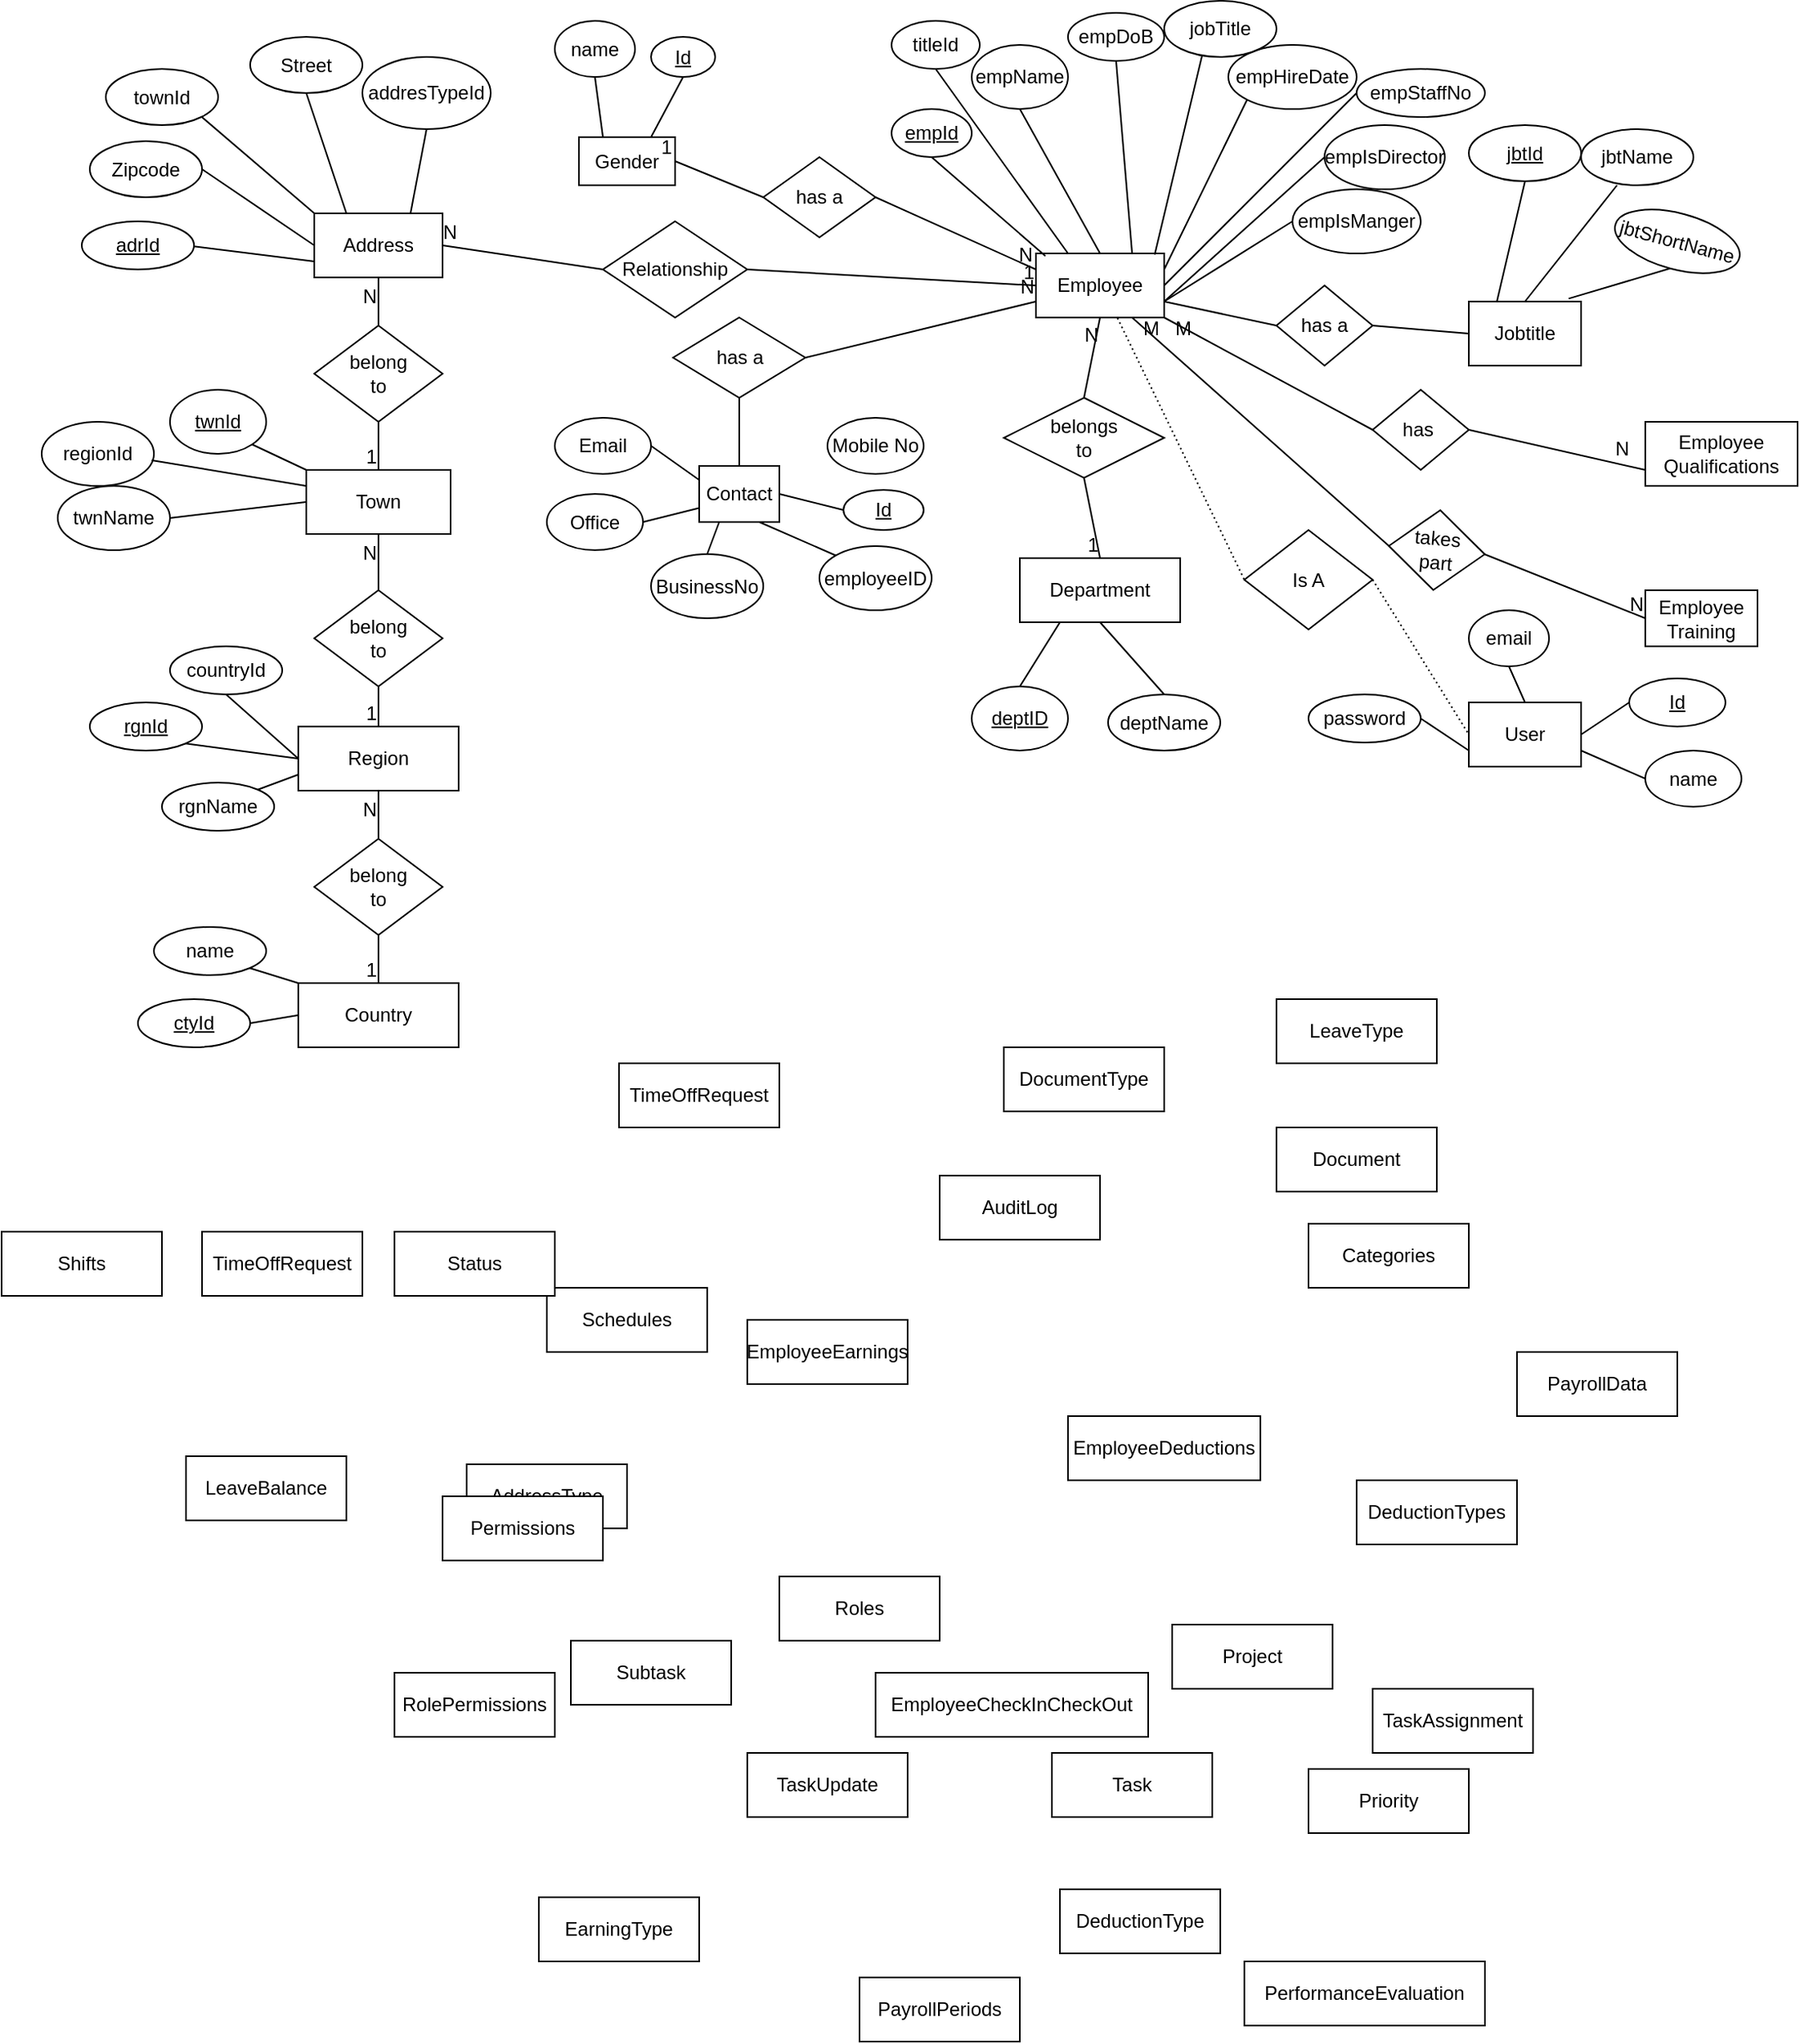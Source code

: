 <mxfile version="24.0.7" type="github">
  <diagram id="R2lEEEUBdFMjLlhIrx00" name="Page-1">
    <mxGraphModel dx="2391" dy="713" grid="1" gridSize="10" guides="1" tooltips="1" connect="1" arrows="1" fold="1" page="1" pageScale="1" pageWidth="1100" pageHeight="850" math="0" shadow="0" extFonts="Permanent Marker^https://fonts.googleapis.com/css?family=Permanent+Marker">
      <root>
        <mxCell id="0" />
        <mxCell id="1" parent="0" />
        <mxCell id="jvm0_4f4kA9kSQbvEdQE-1" value="Employee" style="whiteSpace=wrap;html=1;align=center;" vertex="1" parent="1">
          <mxGeometry x="-440" y="160" width="80" height="40" as="geometry" />
        </mxCell>
        <mxCell id="jvm0_4f4kA9kSQbvEdQE-2" value="Department" style="whiteSpace=wrap;html=1;align=center;" vertex="1" parent="1">
          <mxGeometry x="-450" y="350" width="100" height="40" as="geometry" />
        </mxCell>
        <mxCell id="jvm0_4f4kA9kSQbvEdQE-3" value="belongs&lt;div&gt;to&lt;/div&gt;" style="shape=rhombus;perimeter=rhombusPerimeter;whiteSpace=wrap;html=1;align=center;" vertex="1" parent="1">
          <mxGeometry x="-460" y="250" width="100" height="50" as="geometry" />
        </mxCell>
        <mxCell id="jvm0_4f4kA9kSQbvEdQE-4" value="" style="endArrow=none;html=1;rounded=0;exitX=0.5;exitY=1;exitDx=0;exitDy=0;entryX=0.5;entryY=0;entryDx=0;entryDy=0;" edge="1" parent="1" source="jvm0_4f4kA9kSQbvEdQE-3" target="jvm0_4f4kA9kSQbvEdQE-2">
          <mxGeometry relative="1" as="geometry">
            <mxPoint x="-190" y="340" as="sourcePoint" />
            <mxPoint x="-30" y="340" as="targetPoint" />
          </mxGeometry>
        </mxCell>
        <mxCell id="jvm0_4f4kA9kSQbvEdQE-5" value="1" style="resizable=0;html=1;whiteSpace=wrap;align=right;verticalAlign=bottom;" connectable="0" vertex="1" parent="jvm0_4f4kA9kSQbvEdQE-4">
          <mxGeometry x="1" relative="1" as="geometry" />
        </mxCell>
        <mxCell id="jvm0_4f4kA9kSQbvEdQE-6" value="" style="endArrow=none;html=1;rounded=0;exitX=0.5;exitY=0;exitDx=0;exitDy=0;entryX=0.5;entryY=1;entryDx=0;entryDy=0;" edge="1" parent="1" source="jvm0_4f4kA9kSQbvEdQE-3" target="jvm0_4f4kA9kSQbvEdQE-1">
          <mxGeometry relative="1" as="geometry">
            <mxPoint x="-190" y="340" as="sourcePoint" />
            <mxPoint x="-30" y="340" as="targetPoint" />
          </mxGeometry>
        </mxCell>
        <mxCell id="jvm0_4f4kA9kSQbvEdQE-7" value="N" style="resizable=0;html=1;whiteSpace=wrap;align=right;verticalAlign=bottom;direction=south;" connectable="0" vertex="1" parent="jvm0_4f4kA9kSQbvEdQE-6">
          <mxGeometry x="1" relative="1" as="geometry">
            <mxPoint y="20" as="offset" />
          </mxGeometry>
        </mxCell>
        <mxCell id="jvm0_4f4kA9kSQbvEdQE-8" value="Jobtitle" style="whiteSpace=wrap;html=1;align=center;" vertex="1" parent="1">
          <mxGeometry x="-170" y="190" width="70" height="40" as="geometry" />
        </mxCell>
        <mxCell id="jvm0_4f4kA9kSQbvEdQE-9" value="Address" style="whiteSpace=wrap;html=1;align=center;" vertex="1" parent="1">
          <mxGeometry x="-890" y="135" width="80" height="40" as="geometry" />
        </mxCell>
        <mxCell id="jvm0_4f4kA9kSQbvEdQE-11" value="Contact" style="whiteSpace=wrap;html=1;align=center;" vertex="1" parent="1">
          <mxGeometry x="-650" y="292.5" width="50" height="35" as="geometry" />
        </mxCell>
        <mxCell id="jvm0_4f4kA9kSQbvEdQE-12" value="Region" style="whiteSpace=wrap;html=1;align=center;" vertex="1" parent="1">
          <mxGeometry x="-900" y="455" width="100" height="40" as="geometry" />
        </mxCell>
        <mxCell id="jvm0_4f4kA9kSQbvEdQE-13" value="Town" style="whiteSpace=wrap;html=1;align=center;" vertex="1" parent="1">
          <mxGeometry x="-895" y="295" width="90" height="40" as="geometry" />
        </mxCell>
        <mxCell id="jvm0_4f4kA9kSQbvEdQE-14" value="TimeOffRequest" style="whiteSpace=wrap;html=1;align=center;" vertex="1" parent="1">
          <mxGeometry x="-700" y="665" width="100" height="40" as="geometry" />
        </mxCell>
        <mxCell id="jvm0_4f4kA9kSQbvEdQE-15" value="Country" style="whiteSpace=wrap;html=1;align=center;" vertex="1" parent="1">
          <mxGeometry x="-900" y="615" width="100" height="40" as="geometry" />
        </mxCell>
        <mxCell id="jvm0_4f4kA9kSQbvEdQE-16" value="Categories" style="whiteSpace=wrap;html=1;align=center;" vertex="1" parent="1">
          <mxGeometry x="-270" y="765" width="100" height="40" as="geometry" />
        </mxCell>
        <mxCell id="jvm0_4f4kA9kSQbvEdQE-17" value="AddressType" style="whiteSpace=wrap;html=1;align=center;" vertex="1" parent="1">
          <mxGeometry x="-795" y="915" width="100" height="40" as="geometry" />
        </mxCell>
        <mxCell id="jvm0_4f4kA9kSQbvEdQE-18" value="Shifts" style="whiteSpace=wrap;html=1;align=center;" vertex="1" parent="1">
          <mxGeometry x="-1085" y="770" width="100" height="40" as="geometry" />
        </mxCell>
        <mxCell id="jvm0_4f4kA9kSQbvEdQE-19" value="Schedules" style="whiteSpace=wrap;html=1;align=center;" vertex="1" parent="1">
          <mxGeometry x="-745" y="805" width="100" height="40" as="geometry" />
        </mxCell>
        <mxCell id="jvm0_4f4kA9kSQbvEdQE-20" value="AuditLog" style="whiteSpace=wrap;html=1;align=center;" vertex="1" parent="1">
          <mxGeometry x="-500" y="735" width="100" height="40" as="geometry" />
        </mxCell>
        <mxCell id="jvm0_4f4kA9kSQbvEdQE-21" value="Status" style="whiteSpace=wrap;html=1;align=center;" vertex="1" parent="1">
          <mxGeometry x="-840" y="770" width="100" height="40" as="geometry" />
        </mxCell>
        <mxCell id="jvm0_4f4kA9kSQbvEdQE-23" value="LeaveBalance" style="whiteSpace=wrap;html=1;align=center;" vertex="1" parent="1">
          <mxGeometry x="-970" y="910" width="100" height="40" as="geometry" />
        </mxCell>
        <mxCell id="jvm0_4f4kA9kSQbvEdQE-24" value="LeaveType" style="whiteSpace=wrap;html=1;align=center;" vertex="1" parent="1">
          <mxGeometry x="-290" y="625" width="100" height="40" as="geometry" />
        </mxCell>
        <mxCell id="jvm0_4f4kA9kSQbvEdQE-25" value="TimeOffRequest" style="whiteSpace=wrap;html=1;align=center;" vertex="1" parent="1">
          <mxGeometry x="-960" y="770" width="100" height="40" as="geometry" />
        </mxCell>
        <mxCell id="jvm0_4f4kA9kSQbvEdQE-26" value="DocumentType" style="whiteSpace=wrap;html=1;align=center;" vertex="1" parent="1">
          <mxGeometry x="-460" y="655" width="100" height="40" as="geometry" />
        </mxCell>
        <mxCell id="jvm0_4f4kA9kSQbvEdQE-27" value="Document" style="whiteSpace=wrap;html=1;align=center;" vertex="1" parent="1">
          <mxGeometry x="-290" y="705" width="100" height="40" as="geometry" />
        </mxCell>
        <mxCell id="jvm0_4f4kA9kSQbvEdQE-28" value="PayrollData" style="whiteSpace=wrap;html=1;align=center;" vertex="1" parent="1">
          <mxGeometry x="-140" y="845" width="100" height="40" as="geometry" />
        </mxCell>
        <mxCell id="jvm0_4f4kA9kSQbvEdQE-29" value="RolePermissions" style="whiteSpace=wrap;html=1;align=center;" vertex="1" parent="1">
          <mxGeometry x="-840" y="1045" width="100" height="40" as="geometry" />
        </mxCell>
        <mxCell id="jvm0_4f4kA9kSQbvEdQE-30" value="Permissions" style="whiteSpace=wrap;html=1;align=center;" vertex="1" parent="1">
          <mxGeometry x="-810" y="935" width="100" height="40" as="geometry" />
        </mxCell>
        <mxCell id="jvm0_4f4kA9kSQbvEdQE-31" value="Roles" style="whiteSpace=wrap;html=1;align=center;" vertex="1" parent="1">
          <mxGeometry x="-600" y="985" width="100" height="40" as="geometry" />
        </mxCell>
        <mxCell id="jvm0_4f4kA9kSQbvEdQE-32" value="DeductionTypes" style="whiteSpace=wrap;html=1;align=center;" vertex="1" parent="1">
          <mxGeometry x="-240" y="925" width="100" height="40" as="geometry" />
        </mxCell>
        <mxCell id="jvm0_4f4kA9kSQbvEdQE-33" value="EmployeeDeductions" style="whiteSpace=wrap;html=1;align=center;" vertex="1" parent="1">
          <mxGeometry x="-420" y="885" width="120" height="40" as="geometry" />
        </mxCell>
        <mxCell id="jvm0_4f4kA9kSQbvEdQE-34" value="EmployeeEarnings" style="whiteSpace=wrap;html=1;align=center;" vertex="1" parent="1">
          <mxGeometry x="-620" y="825" width="100" height="40" as="geometry" />
        </mxCell>
        <mxCell id="jvm0_4f4kA9kSQbvEdQE-35" value="Subtask" style="whiteSpace=wrap;html=1;align=center;" vertex="1" parent="1">
          <mxGeometry x="-730" y="1025" width="100" height="40" as="geometry" />
        </mxCell>
        <mxCell id="jvm0_4f4kA9kSQbvEdQE-36" value="TaskUpdate" style="whiteSpace=wrap;html=1;align=center;" vertex="1" parent="1">
          <mxGeometry x="-620" y="1095" width="100" height="40" as="geometry" />
        </mxCell>
        <mxCell id="jvm0_4f4kA9kSQbvEdQE-37" value="TaskAssignment" style="whiteSpace=wrap;html=1;align=center;" vertex="1" parent="1">
          <mxGeometry x="-230" y="1055" width="100" height="40" as="geometry" />
        </mxCell>
        <mxCell id="jvm0_4f4kA9kSQbvEdQE-38" value="Task" style="whiteSpace=wrap;html=1;align=center;" vertex="1" parent="1">
          <mxGeometry x="-430" y="1095" width="100" height="40" as="geometry" />
        </mxCell>
        <mxCell id="jvm0_4f4kA9kSQbvEdQE-39" value="Project" style="whiteSpace=wrap;html=1;align=center;" vertex="1" parent="1">
          <mxGeometry x="-355" y="1015" width="100" height="40" as="geometry" />
        </mxCell>
        <mxCell id="jvm0_4f4kA9kSQbvEdQE-41" value="EmployeeCheckInCheckOut" style="whiteSpace=wrap;html=1;align=center;" vertex="1" parent="1">
          <mxGeometry x="-540" y="1045" width="170" height="40" as="geometry" />
        </mxCell>
        <mxCell id="jvm0_4f4kA9kSQbvEdQE-42" value="Priority" style="whiteSpace=wrap;html=1;align=center;" vertex="1" parent="1">
          <mxGeometry x="-270" y="1105" width="100" height="40" as="geometry" />
        </mxCell>
        <mxCell id="jvm0_4f4kA9kSQbvEdQE-43" value="Employee&lt;div&gt;Training&lt;/div&gt;" style="whiteSpace=wrap;html=1;align=center;" vertex="1" parent="1">
          <mxGeometry x="-60" y="370" width="70" height="35" as="geometry" />
        </mxCell>
        <mxCell id="jvm0_4f4kA9kSQbvEdQE-49" value="DeductionType" style="whiteSpace=wrap;html=1;align=center;" vertex="1" parent="1">
          <mxGeometry x="-425" y="1180" width="100" height="40" as="geometry" />
        </mxCell>
        <mxCell id="jvm0_4f4kA9kSQbvEdQE-50" value="EarningType" style="whiteSpace=wrap;html=1;align=center;" vertex="1" parent="1">
          <mxGeometry x="-750" y="1185" width="100" height="40" as="geometry" />
        </mxCell>
        <mxCell id="jvm0_4f4kA9kSQbvEdQE-51" value="PerformanceEvaluation" style="whiteSpace=wrap;html=1;align=center;" vertex="1" parent="1">
          <mxGeometry x="-310" y="1225" width="150" height="40" as="geometry" />
        </mxCell>
        <mxCell id="jvm0_4f4kA9kSQbvEdQE-52" value="PayrollPeriods" style="whiteSpace=wrap;html=1;align=center;" vertex="1" parent="1">
          <mxGeometry x="-550" y="1235" width="100" height="40" as="geometry" />
        </mxCell>
        <mxCell id="jvm0_4f4kA9kSQbvEdQE-58" value="empId" style="ellipse;whiteSpace=wrap;html=1;align=center;fontStyle=4;" vertex="1" parent="1">
          <mxGeometry x="-530" y="70" width="50" height="30" as="geometry" />
        </mxCell>
        <mxCell id="jvm0_4f4kA9kSQbvEdQE-59" value="empName" style="ellipse;whiteSpace=wrap;html=1;align=center;" vertex="1" parent="1">
          <mxGeometry x="-480" y="30" width="60" height="40" as="geometry" />
        </mxCell>
        <mxCell id="jvm0_4f4kA9kSQbvEdQE-60" value="empDoB" style="ellipse;whiteSpace=wrap;html=1;align=center;" vertex="1" parent="1">
          <mxGeometry x="-420" y="10" width="60" height="30" as="geometry" />
        </mxCell>
        <mxCell id="jvm0_4f4kA9kSQbvEdQE-61" value="empIsManger" style="ellipse;whiteSpace=wrap;html=1;align=center;" vertex="1" parent="1">
          <mxGeometry x="-280" y="120" width="80" height="40" as="geometry" />
        </mxCell>
        <mxCell id="jvm0_4f4kA9kSQbvEdQE-62" value="empIsDirector" style="ellipse;whiteSpace=wrap;html=1;align=center;" vertex="1" parent="1">
          <mxGeometry x="-260" y="80" width="75" height="40" as="geometry" />
        </mxCell>
        <mxCell id="jvm0_4f4kA9kSQbvEdQE-63" value="empStaffNo" style="ellipse;whiteSpace=wrap;html=1;align=center;" vertex="1" parent="1">
          <mxGeometry x="-240" y="45" width="80" height="30" as="geometry" />
        </mxCell>
        <mxCell id="jvm0_4f4kA9kSQbvEdQE-64" value="titleId" style="ellipse;whiteSpace=wrap;html=1;align=center;" vertex="1" parent="1">
          <mxGeometry x="-530" y="15" width="55" height="30" as="geometry" />
        </mxCell>
        <mxCell id="jvm0_4f4kA9kSQbvEdQE-66" value="" style="endArrow=none;html=1;rounded=0;exitX=0.5;exitY=1;exitDx=0;exitDy=0;entryX=0.074;entryY=0.04;entryDx=0;entryDy=0;entryPerimeter=0;" edge="1" parent="1" source="jvm0_4f4kA9kSQbvEdQE-58" target="jvm0_4f4kA9kSQbvEdQE-1">
          <mxGeometry relative="1" as="geometry">
            <mxPoint x="-320" y="320" as="sourcePoint" />
            <mxPoint x="-377" y="208" as="targetPoint" />
          </mxGeometry>
        </mxCell>
        <mxCell id="jvm0_4f4kA9kSQbvEdQE-67" value="" style="endArrow=none;html=1;rounded=0;exitX=0.5;exitY=1;exitDx=0;exitDy=0;entryX=0.5;entryY=0;entryDx=0;entryDy=0;" edge="1" parent="1" source="jvm0_4f4kA9kSQbvEdQE-59" target="jvm0_4f4kA9kSQbvEdQE-1">
          <mxGeometry relative="1" as="geometry">
            <mxPoint x="-465" y="125" as="sourcePoint" />
            <mxPoint x="-367" y="218" as="targetPoint" />
          </mxGeometry>
        </mxCell>
        <mxCell id="jvm0_4f4kA9kSQbvEdQE-68" value="" style="endArrow=none;html=1;rounded=0;exitX=0.5;exitY=1;exitDx=0;exitDy=0;entryX=0.75;entryY=0;entryDx=0;entryDy=0;" edge="1" parent="1" source="jvm0_4f4kA9kSQbvEdQE-60" target="jvm0_4f4kA9kSQbvEdQE-1">
          <mxGeometry relative="1" as="geometry">
            <mxPoint x="-320" y="320" as="sourcePoint" />
            <mxPoint x="-160" y="320" as="targetPoint" />
          </mxGeometry>
        </mxCell>
        <mxCell id="jvm0_4f4kA9kSQbvEdQE-69" value="deptID" style="ellipse;whiteSpace=wrap;html=1;align=center;fontStyle=4;" vertex="1" parent="1">
          <mxGeometry x="-480" y="430" width="60" height="40" as="geometry" />
        </mxCell>
        <mxCell id="jvm0_4f4kA9kSQbvEdQE-70" value="deptName" style="ellipse;whiteSpace=wrap;html=1;align=center;" vertex="1" parent="1">
          <mxGeometry x="-395" y="435" width="70" height="35" as="geometry" />
        </mxCell>
        <mxCell id="jvm0_4f4kA9kSQbvEdQE-71" value="empHireDate" style="ellipse;whiteSpace=wrap;html=1;align=center;" vertex="1" parent="1">
          <mxGeometry x="-320" y="30" width="80" height="40" as="geometry" />
        </mxCell>
        <mxCell id="jvm0_4f4kA9kSQbvEdQE-74" value="" style="endArrow=none;html=1;rounded=0;exitX=0.5;exitY=0;exitDx=0;exitDy=0;entryX=0.25;entryY=1;entryDx=0;entryDy=0;" edge="1" parent="1" source="jvm0_4f4kA9kSQbvEdQE-69" target="jvm0_4f4kA9kSQbvEdQE-2">
          <mxGeometry relative="1" as="geometry">
            <mxPoint x="-320" y="310" as="sourcePoint" />
            <mxPoint x="-160" y="310" as="targetPoint" />
          </mxGeometry>
        </mxCell>
        <mxCell id="jvm0_4f4kA9kSQbvEdQE-75" value="" style="endArrow=none;html=1;rounded=0;exitX=0.5;exitY=0;exitDx=0;exitDy=0;entryX=0.5;entryY=1;entryDx=0;entryDy=0;" edge="1" parent="1" source="jvm0_4f4kA9kSQbvEdQE-70" target="jvm0_4f4kA9kSQbvEdQE-2">
          <mxGeometry relative="1" as="geometry">
            <mxPoint x="-480" y="440" as="sourcePoint" />
            <mxPoint x="-455" y="400" as="targetPoint" />
          </mxGeometry>
        </mxCell>
        <mxCell id="jvm0_4f4kA9kSQbvEdQE-80" value="" style="endArrow=none;html=1;rounded=0;exitX=0;exitY=1;exitDx=0;exitDy=0;entryX=1;entryY=0.25;entryDx=0;entryDy=0;" edge="1" parent="1" source="jvm0_4f4kA9kSQbvEdQE-71" target="jvm0_4f4kA9kSQbvEdQE-1">
          <mxGeometry relative="1" as="geometry">
            <mxPoint x="-370" y="90" as="sourcePoint" />
            <mxPoint x="-405" y="160" as="targetPoint" />
          </mxGeometry>
        </mxCell>
        <mxCell id="jvm0_4f4kA9kSQbvEdQE-81" value="" style="endArrow=none;html=1;rounded=0;exitX=0;exitY=0.5;exitDx=0;exitDy=0;entryX=1;entryY=0.5;entryDx=0;entryDy=0;" edge="1" parent="1" source="jvm0_4f4kA9kSQbvEdQE-63" target="jvm0_4f4kA9kSQbvEdQE-1">
          <mxGeometry relative="1" as="geometry">
            <mxPoint x="-360" y="100" as="sourcePoint" />
            <mxPoint x="-360" y="170" as="targetPoint" />
          </mxGeometry>
        </mxCell>
        <mxCell id="jvm0_4f4kA9kSQbvEdQE-82" value="" style="endArrow=none;html=1;rounded=0;exitX=0;exitY=0.5;exitDx=0;exitDy=0;entryX=1;entryY=0.75;entryDx=0;entryDy=0;" edge="1" parent="1" source="jvm0_4f4kA9kSQbvEdQE-62" target="jvm0_4f4kA9kSQbvEdQE-1">
          <mxGeometry relative="1" as="geometry">
            <mxPoint x="-350" y="110" as="sourcePoint" />
            <mxPoint x="-385" y="180" as="targetPoint" />
          </mxGeometry>
        </mxCell>
        <mxCell id="jvm0_4f4kA9kSQbvEdQE-84" value="" style="endArrow=none;html=1;rounded=0;exitX=0.354;exitY=1.06;exitDx=0;exitDy=0;entryX=0.926;entryY=0.02;entryDx=0;entryDy=0;exitPerimeter=0;entryPerimeter=0;" edge="1" parent="1" target="jvm0_4f4kA9kSQbvEdQE-1">
          <mxGeometry relative="1" as="geometry">
            <mxPoint x="-335.22" y="31.8" as="sourcePoint" />
            <mxPoint x="-365" y="200" as="targetPoint" />
          </mxGeometry>
        </mxCell>
        <mxCell id="jvm0_4f4kA9kSQbvEdQE-87" value="" style="endArrow=none;html=1;rounded=0;entryX=0;entryY=0.5;entryDx=0;entryDy=0;" edge="1" parent="1" target="jvm0_4f4kA9kSQbvEdQE-61">
          <mxGeometry relative="1" as="geometry">
            <mxPoint x="-360" y="190" as="sourcePoint" />
            <mxPoint x="-278" y="263" as="targetPoint" />
          </mxGeometry>
        </mxCell>
        <mxCell id="jvm0_4f4kA9kSQbvEdQE-88" value="jbtShortName" style="ellipse;whiteSpace=wrap;html=1;align=center;rotation=15;" vertex="1" parent="1">
          <mxGeometry x="-80" y="135" width="80" height="35" as="geometry" />
        </mxCell>
        <mxCell id="jvm0_4f4kA9kSQbvEdQE-89" value="jbtName" style="ellipse;whiteSpace=wrap;html=1;align=center;" vertex="1" parent="1">
          <mxGeometry x="-100" y="82.5" width="70" height="35" as="geometry" />
        </mxCell>
        <mxCell id="jvm0_4f4kA9kSQbvEdQE-90" value="addresTypeId" style="ellipse;whiteSpace=wrap;html=1;align=center;" vertex="1" parent="1">
          <mxGeometry x="-860" y="37.5" width="80" height="45" as="geometry" />
        </mxCell>
        <mxCell id="jvm0_4f4kA9kSQbvEdQE-91" value="Zipcode" style="ellipse;whiteSpace=wrap;html=1;align=center;" vertex="1" parent="1">
          <mxGeometry x="-1030" y="90" width="70" height="35" as="geometry" />
        </mxCell>
        <mxCell id="jvm0_4f4kA9kSQbvEdQE-92" value="Street" style="ellipse;whiteSpace=wrap;html=1;align=center;" vertex="1" parent="1">
          <mxGeometry x="-930" y="25" width="70" height="35" as="geometry" />
        </mxCell>
        <mxCell id="jvm0_4f4kA9kSQbvEdQE-93" value="townId" style="ellipse;whiteSpace=wrap;html=1;align=center;" vertex="1" parent="1">
          <mxGeometry x="-1020" y="45" width="70" height="35" as="geometry" />
        </mxCell>
        <mxCell id="jvm0_4f4kA9kSQbvEdQE-98" value="&lt;u&gt;jbtId&lt;/u&gt;" style="ellipse;whiteSpace=wrap;html=1;align=center;" vertex="1" parent="1">
          <mxGeometry x="-170" y="80" width="70" height="35" as="geometry" />
        </mxCell>
        <mxCell id="jvm0_4f4kA9kSQbvEdQE-99" value="Relationship" style="shape=rhombus;perimeter=rhombusPerimeter;whiteSpace=wrap;html=1;align=center;" vertex="1" parent="1">
          <mxGeometry x="-710" y="140" width="90" height="60" as="geometry" />
        </mxCell>
        <mxCell id="jvm0_4f4kA9kSQbvEdQE-100" value="" style="endArrow=none;html=1;rounded=0;entryX=1;entryY=0.5;entryDx=0;entryDy=0;exitX=0;exitY=0.5;exitDx=0;exitDy=0;" edge="1" parent="1" source="jvm0_4f4kA9kSQbvEdQE-99" target="jvm0_4f4kA9kSQbvEdQE-9">
          <mxGeometry relative="1" as="geometry">
            <mxPoint x="-770" y="155" as="sourcePoint" />
            <mxPoint x="-600" y="235" as="targetPoint" />
          </mxGeometry>
        </mxCell>
        <mxCell id="jvm0_4f4kA9kSQbvEdQE-101" value="N" style="resizable=0;html=1;whiteSpace=wrap;align=right;verticalAlign=bottom;" connectable="0" vertex="1" parent="jvm0_4f4kA9kSQbvEdQE-100">
          <mxGeometry x="1" relative="1" as="geometry">
            <mxPoint x="10" as="offset" />
          </mxGeometry>
        </mxCell>
        <mxCell id="jvm0_4f4kA9kSQbvEdQE-102" value="" style="endArrow=none;html=1;rounded=0;exitX=1;exitY=0.5;exitDx=0;exitDy=0;entryX=0;entryY=0.5;entryDx=0;entryDy=0;" edge="1" parent="1" source="jvm0_4f4kA9kSQbvEdQE-99" target="jvm0_4f4kA9kSQbvEdQE-1">
          <mxGeometry relative="1" as="geometry">
            <mxPoint x="-570" y="260" as="sourcePoint" />
            <mxPoint x="-410" y="260" as="targetPoint" />
          </mxGeometry>
        </mxCell>
        <mxCell id="jvm0_4f4kA9kSQbvEdQE-103" value="1" style="resizable=0;html=1;whiteSpace=wrap;align=right;verticalAlign=bottom;" connectable="0" vertex="1" parent="jvm0_4f4kA9kSQbvEdQE-102">
          <mxGeometry x="1" relative="1" as="geometry" />
        </mxCell>
        <mxCell id="jvm0_4f4kA9kSQbvEdQE-105" value="" style="endArrow=none;html=1;rounded=0;exitX=0.5;exitY=1;exitDx=0;exitDy=0;entryX=0.25;entryY=0;entryDx=0;entryDy=0;" edge="1" parent="1" source="jvm0_4f4kA9kSQbvEdQE-92" target="jvm0_4f4kA9kSQbvEdQE-9">
          <mxGeometry relative="1" as="geometry">
            <mxPoint x="-970" y="224" as="sourcePoint" />
            <mxPoint x="-810" y="224" as="targetPoint" />
          </mxGeometry>
        </mxCell>
        <mxCell id="jvm0_4f4kA9kSQbvEdQE-106" value="" style="endArrow=none;html=1;rounded=0;exitX=1;exitY=1;exitDx=0;exitDy=0;entryX=0;entryY=0;entryDx=0;entryDy=0;" edge="1" parent="1" source="jvm0_4f4kA9kSQbvEdQE-93" target="jvm0_4f4kA9kSQbvEdQE-9">
          <mxGeometry relative="1" as="geometry">
            <mxPoint x="-960" y="234" as="sourcePoint" />
            <mxPoint x="-800" y="234" as="targetPoint" />
          </mxGeometry>
        </mxCell>
        <mxCell id="jvm0_4f4kA9kSQbvEdQE-107" value="" style="endArrow=none;html=1;rounded=0;exitX=1;exitY=0.5;exitDx=0;exitDy=0;entryX=0;entryY=0.5;entryDx=0;entryDy=0;" edge="1" parent="1" source="jvm0_4f4kA9kSQbvEdQE-91" target="jvm0_4f4kA9kSQbvEdQE-9">
          <mxGeometry relative="1" as="geometry">
            <mxPoint x="-950" y="244" as="sourcePoint" />
            <mxPoint x="-790" y="244" as="targetPoint" />
          </mxGeometry>
        </mxCell>
        <mxCell id="jvm0_4f4kA9kSQbvEdQE-108" value="" style="endArrow=none;html=1;rounded=0;exitX=0.929;exitY=0.5;exitDx=0;exitDy=0;entryX=0;entryY=0.75;entryDx=0;entryDy=0;exitPerimeter=0;" edge="1" parent="1" source="jvm0_4f4kA9kSQbvEdQE-120" target="jvm0_4f4kA9kSQbvEdQE-9">
          <mxGeometry relative="1" as="geometry">
            <mxPoint x="-960" y="162.5" as="sourcePoint" />
            <mxPoint x="-780" y="254" as="targetPoint" />
          </mxGeometry>
        </mxCell>
        <mxCell id="jvm0_4f4kA9kSQbvEdQE-109" value="" style="endArrow=none;html=1;rounded=0;exitX=0.5;exitY=1;exitDx=0;exitDy=0;entryX=0.75;entryY=0;entryDx=0;entryDy=0;" edge="1" parent="1" source="jvm0_4f4kA9kSQbvEdQE-90" target="jvm0_4f4kA9kSQbvEdQE-9">
          <mxGeometry relative="1" as="geometry">
            <mxPoint x="-930" y="264" as="sourcePoint" />
            <mxPoint x="-770" y="264" as="targetPoint" />
          </mxGeometry>
        </mxCell>
        <mxCell id="jvm0_4f4kA9kSQbvEdQE-111" value="" style="endArrow=none;html=1;rounded=0;exitX=0.5;exitY=1;exitDx=0;exitDy=0;entryX=0.25;entryY=0;entryDx=0;entryDy=0;" edge="1" parent="1" source="jvm0_4f4kA9kSQbvEdQE-64" target="jvm0_4f4kA9kSQbvEdQE-1">
          <mxGeometry relative="1" as="geometry">
            <mxPoint x="-495" y="110" as="sourcePoint" />
            <mxPoint x="-424" y="172" as="targetPoint" />
          </mxGeometry>
        </mxCell>
        <mxCell id="jvm0_4f4kA9kSQbvEdQE-112" value="belong&lt;div&gt;to&lt;/div&gt;" style="shape=rhombus;perimeter=rhombusPerimeter;whiteSpace=wrap;html=1;align=center;" vertex="1" parent="1">
          <mxGeometry x="-890" y="205" width="80" height="60" as="geometry" />
        </mxCell>
        <mxCell id="jvm0_4f4kA9kSQbvEdQE-113" value="" style="endArrow=none;html=1;rounded=0;exitX=0.5;exitY=1;exitDx=0;exitDy=0;entryX=0.5;entryY=0;entryDx=0;entryDy=0;" edge="1" parent="1" source="jvm0_4f4kA9kSQbvEdQE-112" target="jvm0_4f4kA9kSQbvEdQE-13">
          <mxGeometry relative="1" as="geometry">
            <mxPoint x="-670" y="165" as="sourcePoint" />
            <mxPoint x="-620" y="165" as="targetPoint" />
          </mxGeometry>
        </mxCell>
        <mxCell id="jvm0_4f4kA9kSQbvEdQE-114" value="1" style="resizable=0;html=1;whiteSpace=wrap;align=right;verticalAlign=bottom;" connectable="0" vertex="1" parent="jvm0_4f4kA9kSQbvEdQE-113">
          <mxGeometry x="1" relative="1" as="geometry" />
        </mxCell>
        <mxCell id="jvm0_4f4kA9kSQbvEdQE-115" value="" style="endArrow=none;html=1;rounded=0;entryX=0.5;entryY=1;entryDx=0;entryDy=0;exitX=0.5;exitY=0;exitDx=0;exitDy=0;" edge="1" parent="1" source="jvm0_4f4kA9kSQbvEdQE-112" target="jvm0_4f4kA9kSQbvEdQE-9">
          <mxGeometry relative="1" as="geometry">
            <mxPoint x="-760" y="165" as="sourcePoint" />
            <mxPoint x="-800" y="165" as="targetPoint" />
          </mxGeometry>
        </mxCell>
        <mxCell id="jvm0_4f4kA9kSQbvEdQE-116" value="N" style="resizable=0;html=1;whiteSpace=wrap;align=right;verticalAlign=bottom;" connectable="0" vertex="1" parent="jvm0_4f4kA9kSQbvEdQE-115">
          <mxGeometry x="1" relative="1" as="geometry">
            <mxPoint y="20" as="offset" />
          </mxGeometry>
        </mxCell>
        <mxCell id="jvm0_4f4kA9kSQbvEdQE-118" value="regionId" style="ellipse;whiteSpace=wrap;html=1;align=center;" vertex="1" parent="1">
          <mxGeometry x="-1060" y="265" width="70" height="40" as="geometry" />
        </mxCell>
        <mxCell id="jvm0_4f4kA9kSQbvEdQE-119" value="twnId" style="ellipse;whiteSpace=wrap;html=1;align=center;fontStyle=4;" vertex="1" parent="1">
          <mxGeometry x="-980" y="245" width="60" height="40" as="geometry" />
        </mxCell>
        <mxCell id="jvm0_4f4kA9kSQbvEdQE-120" value="&lt;u&gt;adrId&lt;/u&gt;" style="ellipse;whiteSpace=wrap;html=1;align=center;" vertex="1" parent="1">
          <mxGeometry x="-1035" y="140" width="70" height="30" as="geometry" />
        </mxCell>
        <mxCell id="jvm0_4f4kA9kSQbvEdQE-124" value="twnName" style="ellipse;whiteSpace=wrap;html=1;align=center;" vertex="1" parent="1">
          <mxGeometry x="-1050" y="305" width="70" height="40" as="geometry" />
        </mxCell>
        <mxCell id="jvm0_4f4kA9kSQbvEdQE-129" value="" style="endArrow=none;html=1;rounded=0;exitX=1;exitY=1;exitDx=0;exitDy=0;entryX=0;entryY=0;entryDx=0;entryDy=0;" edge="1" parent="1" source="jvm0_4f4kA9kSQbvEdQE-119" target="jvm0_4f4kA9kSQbvEdQE-13">
          <mxGeometry relative="1" as="geometry">
            <mxPoint x="-930" y="404" as="sourcePoint" />
            <mxPoint x="-770" y="404" as="targetPoint" />
          </mxGeometry>
        </mxCell>
        <mxCell id="jvm0_4f4kA9kSQbvEdQE-130" value="" style="endArrow=none;html=1;rounded=0;exitX=0.98;exitY=0.85;exitDx=0;exitDy=0;exitPerimeter=0;entryX=0;entryY=0.25;entryDx=0;entryDy=0;" edge="1" parent="1" target="jvm0_4f4kA9kSQbvEdQE-13">
          <mxGeometry relative="1" as="geometry">
            <mxPoint x="-991.4" y="289" as="sourcePoint" />
            <mxPoint x="-760" y="414" as="targetPoint" />
          </mxGeometry>
        </mxCell>
        <mxCell id="jvm0_4f4kA9kSQbvEdQE-131" value="" style="endArrow=none;html=1;rounded=0;exitX=1;exitY=0.5;exitDx=0;exitDy=0;entryX=0;entryY=0.5;entryDx=0;entryDy=0;" edge="1" parent="1" source="jvm0_4f4kA9kSQbvEdQE-124" target="jvm0_4f4kA9kSQbvEdQE-13">
          <mxGeometry relative="1" as="geometry">
            <mxPoint x="-910" y="424" as="sourcePoint" />
            <mxPoint x="-750" y="424" as="targetPoint" />
          </mxGeometry>
        </mxCell>
        <mxCell id="jvm0_4f4kA9kSQbvEdQE-132" value="" style="endArrow=none;html=1;rounded=0;entryX=0;entryY=0.5;entryDx=0;entryDy=0;" edge="1" parent="1" target="jvm0_4f4kA9kSQbvEdQE-137">
          <mxGeometry relative="1" as="geometry">
            <mxPoint x="-360" y="190" as="sourcePoint" />
            <mxPoint x="-250" y="529" as="targetPoint" />
          </mxGeometry>
        </mxCell>
        <mxCell id="jvm0_4f4kA9kSQbvEdQE-133" value="" style="endArrow=none;html=1;rounded=0;exitX=1;exitY=0.5;exitDx=0;exitDy=0;entryX=0;entryY=0.5;entryDx=0;entryDy=0;" edge="1" parent="1" source="jvm0_4f4kA9kSQbvEdQE-137" target="jvm0_4f4kA9kSQbvEdQE-8">
          <mxGeometry relative="1" as="geometry">
            <mxPoint x="-400" y="539" as="sourcePoint" />
            <mxPoint x="-240" y="539" as="targetPoint" />
          </mxGeometry>
        </mxCell>
        <mxCell id="jvm0_4f4kA9kSQbvEdQE-134" value="" style="endArrow=none;html=1;rounded=0;exitX=0.25;exitY=1;exitDx=0;exitDy=0;entryX=0.5;entryY=0;entryDx=0;entryDy=0;" edge="1" parent="1" source="jvm0_4f4kA9kSQbvEdQE-11" target="jvm0_4f4kA9kSQbvEdQE-176">
          <mxGeometry relative="1" as="geometry">
            <mxPoint x="-380" y="506.5" as="sourcePoint" />
            <mxPoint x="-220" y="506.5" as="targetPoint" />
          </mxGeometry>
        </mxCell>
        <mxCell id="jvm0_4f4kA9kSQbvEdQE-136" value="belong&lt;div&gt;to&lt;/div&gt;" style="shape=rhombus;perimeter=rhombusPerimeter;whiteSpace=wrap;html=1;align=center;" vertex="1" parent="1">
          <mxGeometry x="-890" y="370" width="80" height="60" as="geometry" />
        </mxCell>
        <mxCell id="jvm0_4f4kA9kSQbvEdQE-137" value="has a" style="shape=rhombus;perimeter=rhombusPerimeter;whiteSpace=wrap;html=1;align=center;" vertex="1" parent="1">
          <mxGeometry x="-290" y="180" width="60" height="50" as="geometry" />
        </mxCell>
        <mxCell id="jvm0_4f4kA9kSQbvEdQE-139" value="" style="endArrow=none;html=1;rounded=0;entryX=0.5;entryY=1;entryDx=0;entryDy=0;exitX=0.25;exitY=0;exitDx=0;exitDy=0;" edge="1" parent="1" source="jvm0_4f4kA9kSQbvEdQE-8" target="jvm0_4f4kA9kSQbvEdQE-98">
          <mxGeometry relative="1" as="geometry">
            <mxPoint x="-125" y="200" as="sourcePoint" />
            <mxPoint x="-270" y="150" as="targetPoint" />
          </mxGeometry>
        </mxCell>
        <mxCell id="jvm0_4f4kA9kSQbvEdQE-140" value="" style="endArrow=none;html=1;rounded=0;entryX=0.32;entryY=1;entryDx=0;entryDy=0;entryPerimeter=0;exitX=0.5;exitY=0;exitDx=0;exitDy=0;" edge="1" parent="1" source="jvm0_4f4kA9kSQbvEdQE-8" target="jvm0_4f4kA9kSQbvEdQE-89">
          <mxGeometry relative="1" as="geometry">
            <mxPoint x="-130" y="190" as="sourcePoint" />
            <mxPoint x="-260" y="160" as="targetPoint" />
          </mxGeometry>
        </mxCell>
        <mxCell id="jvm0_4f4kA9kSQbvEdQE-141" value="" style="endArrow=none;html=1;rounded=0;entryX=0.5;entryY=1;entryDx=0;entryDy=0;exitX=0.889;exitY=-0.045;exitDx=0;exitDy=0;exitPerimeter=0;" edge="1" parent="1" source="jvm0_4f4kA9kSQbvEdQE-8" target="jvm0_4f4kA9kSQbvEdQE-88">
          <mxGeometry relative="1" as="geometry">
            <mxPoint x="210" y="220" as="sourcePoint" />
            <mxPoint x="290" y="170" as="targetPoint" />
          </mxGeometry>
        </mxCell>
        <mxCell id="jvm0_4f4kA9kSQbvEdQE-143" value="" style="endArrow=none;html=1;rounded=0;exitX=0.5;exitY=1;exitDx=0;exitDy=0;" edge="1" parent="1" source="jvm0_4f4kA9kSQbvEdQE-136" target="jvm0_4f4kA9kSQbvEdQE-12">
          <mxGeometry relative="1" as="geometry">
            <mxPoint x="-770" y="555" as="sourcePoint" />
            <mxPoint x="-610" y="555" as="targetPoint" />
          </mxGeometry>
        </mxCell>
        <mxCell id="jvm0_4f4kA9kSQbvEdQE-144" value="1" style="resizable=0;html=1;whiteSpace=wrap;align=right;verticalAlign=bottom;" connectable="0" vertex="1" parent="jvm0_4f4kA9kSQbvEdQE-143">
          <mxGeometry x="1" relative="1" as="geometry" />
        </mxCell>
        <mxCell id="jvm0_4f4kA9kSQbvEdQE-145" value="" style="endArrow=none;html=1;rounded=0;exitX=0.5;exitY=0;exitDx=0;exitDy=0;entryX=0.5;entryY=1;entryDx=0;entryDy=0;" edge="1" parent="1" source="jvm0_4f4kA9kSQbvEdQE-136" target="jvm0_4f4kA9kSQbvEdQE-13">
          <mxGeometry relative="1" as="geometry">
            <mxPoint x="-770" y="555" as="sourcePoint" />
            <mxPoint x="-610" y="555" as="targetPoint" />
          </mxGeometry>
        </mxCell>
        <mxCell id="jvm0_4f4kA9kSQbvEdQE-146" value="N" style="resizable=0;html=1;whiteSpace=wrap;align=right;verticalAlign=bottom;" connectable="0" vertex="1" parent="jvm0_4f4kA9kSQbvEdQE-145">
          <mxGeometry x="1" relative="1" as="geometry">
            <mxPoint y="20" as="offset" />
          </mxGeometry>
        </mxCell>
        <mxCell id="jvm0_4f4kA9kSQbvEdQE-149" value="belong&lt;div&gt;to&lt;/div&gt;" style="shape=rhombus;perimeter=rhombusPerimeter;whiteSpace=wrap;html=1;align=center;" vertex="1" parent="1">
          <mxGeometry x="-890" y="525" width="80" height="60" as="geometry" />
        </mxCell>
        <mxCell id="jvm0_4f4kA9kSQbvEdQE-150" value="" style="endArrow=none;html=1;rounded=0;exitX=0.5;exitY=1;exitDx=0;exitDy=0;entryX=0.5;entryY=0;entryDx=0;entryDy=0;" edge="1" parent="1" source="jvm0_4f4kA9kSQbvEdQE-149">
          <mxGeometry relative="1" as="geometry">
            <mxPoint x="-670" y="485" as="sourcePoint" />
            <mxPoint x="-850" y="615" as="targetPoint" />
          </mxGeometry>
        </mxCell>
        <mxCell id="jvm0_4f4kA9kSQbvEdQE-151" value="1" style="resizable=0;html=1;whiteSpace=wrap;align=right;verticalAlign=bottom;" connectable="0" vertex="1" parent="jvm0_4f4kA9kSQbvEdQE-150">
          <mxGeometry x="1" relative="1" as="geometry" />
        </mxCell>
        <mxCell id="jvm0_4f4kA9kSQbvEdQE-152" value="" style="endArrow=none;html=1;rounded=0;entryX=0.5;entryY=1;entryDx=0;entryDy=0;exitX=0.5;exitY=0;exitDx=0;exitDy=0;" edge="1" parent="1" source="jvm0_4f4kA9kSQbvEdQE-149">
          <mxGeometry relative="1" as="geometry">
            <mxPoint x="-760" y="485" as="sourcePoint" />
            <mxPoint x="-850" y="495" as="targetPoint" />
          </mxGeometry>
        </mxCell>
        <mxCell id="jvm0_4f4kA9kSQbvEdQE-153" value="N" style="resizable=0;html=1;whiteSpace=wrap;align=right;verticalAlign=bottom;" connectable="0" vertex="1" parent="jvm0_4f4kA9kSQbvEdQE-152">
          <mxGeometry x="1" relative="1" as="geometry">
            <mxPoint y="20" as="offset" />
          </mxGeometry>
        </mxCell>
        <mxCell id="jvm0_4f4kA9kSQbvEdQE-22" value="Employee&lt;div&gt;Qualifications&lt;/div&gt;" style="whiteSpace=wrap;html=1;align=center;" vertex="1" parent="1">
          <mxGeometry x="-60" y="265" width="95" height="40" as="geometry" />
        </mxCell>
        <mxCell id="jvm0_4f4kA9kSQbvEdQE-156" value="takes&lt;div&gt;part&lt;/div&gt;" style="shape=rhombus;perimeter=rhombusPerimeter;whiteSpace=wrap;html=1;align=center;rotation=5;" vertex="1" parent="1">
          <mxGeometry x="-220" y="320" width="60" height="50" as="geometry" />
        </mxCell>
        <mxCell id="jvm0_4f4kA9kSQbvEdQE-159" value="" style="endArrow=none;html=1;rounded=0;exitX=0.75;exitY=1;exitDx=0;exitDy=0;entryX=0;entryY=0.5;entryDx=0;entryDy=0;" edge="1" parent="1" source="jvm0_4f4kA9kSQbvEdQE-1" target="jvm0_4f4kA9kSQbvEdQE-156">
          <mxGeometry relative="1" as="geometry">
            <mxPoint x="-240" y="170" as="sourcePoint" />
            <mxPoint x="-80" y="170" as="targetPoint" />
          </mxGeometry>
        </mxCell>
        <mxCell id="jvm0_4f4kA9kSQbvEdQE-160" value="M" style="resizable=0;html=1;whiteSpace=wrap;align=left;verticalAlign=bottom;" connectable="0" vertex="1" parent="jvm0_4f4kA9kSQbvEdQE-159">
          <mxGeometry x="-1" relative="1" as="geometry">
            <mxPoint x="5" y="15" as="offset" />
          </mxGeometry>
        </mxCell>
        <mxCell id="jvm0_4f4kA9kSQbvEdQE-162" value="" style="endArrow=none;html=1;rounded=0;exitX=1;exitY=0.5;exitDx=0;exitDy=0;entryX=0;entryY=0.5;entryDx=0;entryDy=0;" edge="1" parent="1" source="jvm0_4f4kA9kSQbvEdQE-156" target="jvm0_4f4kA9kSQbvEdQE-43">
          <mxGeometry relative="1" as="geometry">
            <mxPoint x="-240" y="170" as="sourcePoint" />
            <mxPoint x="-80" y="170" as="targetPoint" />
          </mxGeometry>
        </mxCell>
        <mxCell id="jvm0_4f4kA9kSQbvEdQE-163" value="N" style="resizable=0;html=1;whiteSpace=wrap;align=right;verticalAlign=bottom;" connectable="0" vertex="1" parent="jvm0_4f4kA9kSQbvEdQE-162">
          <mxGeometry x="1" relative="1" as="geometry" />
        </mxCell>
        <mxCell id="jvm0_4f4kA9kSQbvEdQE-164" value="has&amp;nbsp;" style="shape=rhombus;perimeter=rhombusPerimeter;whiteSpace=wrap;html=1;align=center;rotation=0;" vertex="1" parent="1">
          <mxGeometry x="-230" y="245" width="60" height="50" as="geometry" />
        </mxCell>
        <mxCell id="jvm0_4f4kA9kSQbvEdQE-165" value="" style="endArrow=none;html=1;rounded=0;exitX=1;exitY=1;exitDx=0;exitDy=0;entryX=0;entryY=0.5;entryDx=0;entryDy=0;" edge="1" parent="1" target="jvm0_4f4kA9kSQbvEdQE-164" source="jvm0_4f4kA9kSQbvEdQE-1">
          <mxGeometry relative="1" as="geometry">
            <mxPoint x="-330" y="317" as="sourcePoint" />
            <mxPoint x="-30" y="287" as="targetPoint" />
          </mxGeometry>
        </mxCell>
        <mxCell id="jvm0_4f4kA9kSQbvEdQE-166" value="M" style="resizable=0;html=1;whiteSpace=wrap;align=left;verticalAlign=bottom;" connectable="0" vertex="1" parent="jvm0_4f4kA9kSQbvEdQE-165">
          <mxGeometry x="-1" relative="1" as="geometry">
            <mxPoint x="5" y="15" as="offset" />
          </mxGeometry>
        </mxCell>
        <mxCell id="jvm0_4f4kA9kSQbvEdQE-167" value="" style="endArrow=none;html=1;rounded=0;exitX=1;exitY=0.5;exitDx=0;exitDy=0;entryX=0;entryY=0.75;entryDx=0;entryDy=0;" edge="1" parent="1" source="jvm0_4f4kA9kSQbvEdQE-164" target="jvm0_4f4kA9kSQbvEdQE-22">
          <mxGeometry relative="1" as="geometry">
            <mxPoint x="-190" y="287" as="sourcePoint" />
            <mxPoint x="-160" y="460" as="targetPoint" />
          </mxGeometry>
        </mxCell>
        <mxCell id="jvm0_4f4kA9kSQbvEdQE-168" value="N" style="resizable=0;html=1;whiteSpace=wrap;align=right;verticalAlign=bottom;" connectable="0" vertex="1" parent="jvm0_4f4kA9kSQbvEdQE-167">
          <mxGeometry x="1" relative="1" as="geometry">
            <mxPoint x="-9" y="-5" as="offset" />
          </mxGeometry>
        </mxCell>
        <mxCell id="jvm0_4f4kA9kSQbvEdQE-169" value="jobTitle" style="ellipse;whiteSpace=wrap;html=1;align=center;" vertex="1" parent="1">
          <mxGeometry x="-360" y="2.5" width="70" height="35" as="geometry" />
        </mxCell>
        <mxCell id="jvm0_4f4kA9kSQbvEdQE-171" value="&lt;u&gt;Id&lt;/u&gt;" style="ellipse;whiteSpace=wrap;html=1;align=center;" vertex="1" parent="1">
          <mxGeometry x="-560" y="307.5" width="50" height="25" as="geometry" />
        </mxCell>
        <mxCell id="jvm0_4f4kA9kSQbvEdQE-174" value="employeeID" style="ellipse;whiteSpace=wrap;html=1;align=center;" vertex="1" parent="1">
          <mxGeometry x="-575" y="342.5" width="70" height="40" as="geometry" />
        </mxCell>
        <mxCell id="jvm0_4f4kA9kSQbvEdQE-175" value="Mobile No" style="ellipse;whiteSpace=wrap;html=1;align=center;" vertex="1" parent="1">
          <mxGeometry x="-570" y="262.5" width="60" height="35" as="geometry" />
        </mxCell>
        <mxCell id="jvm0_4f4kA9kSQbvEdQE-176" value="BusinessNo" style="ellipse;whiteSpace=wrap;html=1;align=center;" vertex="1" parent="1">
          <mxGeometry x="-680" y="347.5" width="70" height="40" as="geometry" />
        </mxCell>
        <mxCell id="jvm0_4f4kA9kSQbvEdQE-177" value="Office" style="ellipse;whiteSpace=wrap;html=1;align=center;" vertex="1" parent="1">
          <mxGeometry x="-745" y="310" width="60" height="35" as="geometry" />
        </mxCell>
        <mxCell id="jvm0_4f4kA9kSQbvEdQE-178" value="Email" style="ellipse;whiteSpace=wrap;html=1;align=center;" vertex="1" parent="1">
          <mxGeometry x="-740" y="262.5" width="60" height="35" as="geometry" />
        </mxCell>
        <mxCell id="jvm0_4f4kA9kSQbvEdQE-179" value="has a" style="shape=rhombus;perimeter=rhombusPerimeter;whiteSpace=wrap;html=1;align=center;" vertex="1" parent="1">
          <mxGeometry x="-666.25" y="200" width="82.5" height="50" as="geometry" />
        </mxCell>
        <mxCell id="jvm0_4f4kA9kSQbvEdQE-180" value="" style="endArrow=none;html=1;rounded=0;exitX=1;exitY=0.5;exitDx=0;exitDy=0;entryX=0;entryY=0.75;entryDx=0;entryDy=0;" edge="1" parent="1" source="jvm0_4f4kA9kSQbvEdQE-179" target="jvm0_4f4kA9kSQbvEdQE-1">
          <mxGeometry relative="1" as="geometry">
            <mxPoint x="-550" y="380" as="sourcePoint" />
            <mxPoint x="-390" y="380" as="targetPoint" />
          </mxGeometry>
        </mxCell>
        <mxCell id="jvm0_4f4kA9kSQbvEdQE-181" value="N" style="resizable=0;html=1;whiteSpace=wrap;align=right;verticalAlign=bottom;" connectable="0" vertex="1" parent="jvm0_4f4kA9kSQbvEdQE-180">
          <mxGeometry x="1" relative="1" as="geometry" />
        </mxCell>
        <mxCell id="jvm0_4f4kA9kSQbvEdQE-182" value="" style="endArrow=none;html=1;rounded=0;exitX=0.5;exitY=1;exitDx=0;exitDy=0;entryX=0.5;entryY=0;entryDx=0;entryDy=0;" edge="1" parent="1" source="jvm0_4f4kA9kSQbvEdQE-179" target="jvm0_4f4kA9kSQbvEdQE-11">
          <mxGeometry relative="1" as="geometry">
            <mxPoint x="-550" y="380" as="sourcePoint" />
            <mxPoint x="-390" y="380" as="targetPoint" />
          </mxGeometry>
        </mxCell>
        <mxCell id="jvm0_4f4kA9kSQbvEdQE-183" value="" style="endArrow=none;html=1;rounded=0;exitX=0;exitY=0.75;exitDx=0;exitDy=0;entryX=1;entryY=0.5;entryDx=0;entryDy=0;" edge="1" parent="1" source="jvm0_4f4kA9kSQbvEdQE-11" target="jvm0_4f4kA9kSQbvEdQE-177">
          <mxGeometry relative="1" as="geometry">
            <mxPoint x="-370" y="516.5" as="sourcePoint" />
            <mxPoint x="-210" y="516.5" as="targetPoint" />
          </mxGeometry>
        </mxCell>
        <mxCell id="jvm0_4f4kA9kSQbvEdQE-184" value="" style="endArrow=none;html=1;rounded=0;exitX=1;exitY=0.5;exitDx=0;exitDy=0;entryX=0;entryY=0.5;entryDx=0;entryDy=0;" edge="1" parent="1" source="jvm0_4f4kA9kSQbvEdQE-11" target="jvm0_4f4kA9kSQbvEdQE-171">
          <mxGeometry relative="1" as="geometry">
            <mxPoint x="-360" y="526.5" as="sourcePoint" />
            <mxPoint x="-200" y="526.5" as="targetPoint" />
          </mxGeometry>
        </mxCell>
        <mxCell id="jvm0_4f4kA9kSQbvEdQE-185" value="" style="endArrow=none;html=1;rounded=0;exitX=0.75;exitY=1;exitDx=0;exitDy=0;entryX=0;entryY=0;entryDx=0;entryDy=0;" edge="1" parent="1" source="jvm0_4f4kA9kSQbvEdQE-11" target="jvm0_4f4kA9kSQbvEdQE-174">
          <mxGeometry relative="1" as="geometry">
            <mxPoint x="-350" y="536.5" as="sourcePoint" />
            <mxPoint x="-190" y="536.5" as="targetPoint" />
          </mxGeometry>
        </mxCell>
        <mxCell id="jvm0_4f4kA9kSQbvEdQE-187" value="" style="endArrow=none;html=1;rounded=0;exitX=0;exitY=0.25;exitDx=0;exitDy=0;entryX=1;entryY=0.5;entryDx=0;entryDy=0;" edge="1" parent="1" source="jvm0_4f4kA9kSQbvEdQE-11" target="jvm0_4f4kA9kSQbvEdQE-178">
          <mxGeometry relative="1" as="geometry">
            <mxPoint x="-640" y="328.5" as="sourcePoint" />
            <mxPoint x="-675" y="337.5" as="targetPoint" />
          </mxGeometry>
        </mxCell>
        <mxCell id="jvm0_4f4kA9kSQbvEdQE-188" value="Gender" style="whiteSpace=wrap;html=1;align=center;" vertex="1" parent="1">
          <mxGeometry x="-725" y="87.5" width="60" height="30" as="geometry" />
        </mxCell>
        <mxCell id="jvm0_4f4kA9kSQbvEdQE-189" value="has a" style="shape=rhombus;perimeter=rhombusPerimeter;whiteSpace=wrap;html=1;align=center;" vertex="1" parent="1">
          <mxGeometry x="-610" y="100" width="70" height="50" as="geometry" />
        </mxCell>
        <mxCell id="jvm0_4f4kA9kSQbvEdQE-191" value="" style="endArrow=none;html=1;rounded=0;exitX=0;exitY=0.5;exitDx=0;exitDy=0;entryX=1;entryY=0.5;entryDx=0;entryDy=0;" edge="1" parent="1" source="jvm0_4f4kA9kSQbvEdQE-189" target="jvm0_4f4kA9kSQbvEdQE-188">
          <mxGeometry relative="1" as="geometry">
            <mxPoint x="-580" y="260" as="sourcePoint" />
            <mxPoint x="-610" y="30" as="targetPoint" />
          </mxGeometry>
        </mxCell>
        <mxCell id="jvm0_4f4kA9kSQbvEdQE-192" value="1" style="resizable=0;html=1;whiteSpace=wrap;align=right;verticalAlign=bottom;" connectable="0" vertex="1" parent="jvm0_4f4kA9kSQbvEdQE-191">
          <mxGeometry x="1" relative="1" as="geometry" />
        </mxCell>
        <mxCell id="jvm0_4f4kA9kSQbvEdQE-193" value="" style="endArrow=none;html=1;rounded=0;exitX=1;exitY=0.5;exitDx=0;exitDy=0;entryX=0;entryY=0.25;entryDx=0;entryDy=0;" edge="1" parent="1" source="jvm0_4f4kA9kSQbvEdQE-189" target="jvm0_4f4kA9kSQbvEdQE-1">
          <mxGeometry relative="1" as="geometry">
            <mxPoint x="-580" y="260" as="sourcePoint" />
            <mxPoint x="-420" y="260" as="targetPoint" />
          </mxGeometry>
        </mxCell>
        <mxCell id="jvm0_4f4kA9kSQbvEdQE-194" value="N" style="resizable=0;html=1;whiteSpace=wrap;align=right;verticalAlign=bottom;" connectable="0" vertex="1" parent="jvm0_4f4kA9kSQbvEdQE-193">
          <mxGeometry x="1" relative="1" as="geometry" />
        </mxCell>
        <mxCell id="jvm0_4f4kA9kSQbvEdQE-195" value="&lt;u&gt;Id&lt;/u&gt;" style="ellipse;whiteSpace=wrap;html=1;align=center;" vertex="1" parent="1">
          <mxGeometry x="-680" y="25" width="40" height="25" as="geometry" />
        </mxCell>
        <mxCell id="jvm0_4f4kA9kSQbvEdQE-196" value="name" style="ellipse;whiteSpace=wrap;html=1;align=center;" vertex="1" parent="1">
          <mxGeometry x="-740" y="15" width="50" height="35" as="geometry" />
        </mxCell>
        <mxCell id="jvm0_4f4kA9kSQbvEdQE-197" value="" style="endArrow=none;html=1;rounded=0;exitX=0.5;exitY=1;exitDx=0;exitDy=0;entryX=0.25;entryY=0;entryDx=0;entryDy=0;" edge="1" parent="1" source="jvm0_4f4kA9kSQbvEdQE-196" target="jvm0_4f4kA9kSQbvEdQE-188">
          <mxGeometry relative="1" as="geometry">
            <mxPoint x="-580" y="260" as="sourcePoint" />
            <mxPoint x="-420" y="260" as="targetPoint" />
          </mxGeometry>
        </mxCell>
        <mxCell id="jvm0_4f4kA9kSQbvEdQE-198" value="" style="endArrow=none;html=1;rounded=0;exitX=0.5;exitY=1;exitDx=0;exitDy=0;entryX=0.75;entryY=0;entryDx=0;entryDy=0;" edge="1" parent="1" source="jvm0_4f4kA9kSQbvEdQE-195" target="jvm0_4f4kA9kSQbvEdQE-188">
          <mxGeometry relative="1" as="geometry">
            <mxPoint x="-705" y="60" as="sourcePoint" />
            <mxPoint x="-700" y="98" as="targetPoint" />
          </mxGeometry>
        </mxCell>
        <mxCell id="jvm0_4f4kA9kSQbvEdQE-199" value="&lt;u&gt;rgnId&lt;/u&gt;" style="ellipse;whiteSpace=wrap;html=1;align=center;" vertex="1" parent="1">
          <mxGeometry x="-1030" y="440" width="70" height="30" as="geometry" />
        </mxCell>
        <mxCell id="jvm0_4f4kA9kSQbvEdQE-200" value="rgnName" style="ellipse;whiteSpace=wrap;html=1;align=center;" vertex="1" parent="1">
          <mxGeometry x="-985" y="490" width="70" height="30" as="geometry" />
        </mxCell>
        <mxCell id="jvm0_4f4kA9kSQbvEdQE-201" value="countryId" style="ellipse;whiteSpace=wrap;html=1;align=center;" vertex="1" parent="1">
          <mxGeometry x="-980" y="405" width="70" height="30" as="geometry" />
        </mxCell>
        <mxCell id="jvm0_4f4kA9kSQbvEdQE-202" value="" style="endArrow=none;html=1;rounded=0;exitX=1;exitY=0;exitDx=0;exitDy=0;entryX=0;entryY=0.75;entryDx=0;entryDy=0;" edge="1" parent="1" source="jvm0_4f4kA9kSQbvEdQE-200" target="jvm0_4f4kA9kSQbvEdQE-12">
          <mxGeometry relative="1" as="geometry">
            <mxPoint x="-970" y="335" as="sourcePoint" />
            <mxPoint x="-885" y="325" as="targetPoint" />
          </mxGeometry>
        </mxCell>
        <mxCell id="jvm0_4f4kA9kSQbvEdQE-203" value="" style="endArrow=none;html=1;rounded=0;exitX=1;exitY=1;exitDx=0;exitDy=0;entryX=0;entryY=0.5;entryDx=0;entryDy=0;" edge="1" parent="1" source="jvm0_4f4kA9kSQbvEdQE-199" target="jvm0_4f4kA9kSQbvEdQE-12">
          <mxGeometry relative="1" as="geometry">
            <mxPoint x="-960" y="345" as="sourcePoint" />
            <mxPoint x="-875" y="335" as="targetPoint" />
          </mxGeometry>
        </mxCell>
        <mxCell id="jvm0_4f4kA9kSQbvEdQE-204" value="" style="endArrow=none;html=1;rounded=0;exitX=0.5;exitY=1;exitDx=0;exitDy=0;entryX=0;entryY=0.5;entryDx=0;entryDy=0;" edge="1" parent="1" source="jvm0_4f4kA9kSQbvEdQE-201" target="jvm0_4f4kA9kSQbvEdQE-12">
          <mxGeometry relative="1" as="geometry">
            <mxPoint x="-950" y="355" as="sourcePoint" />
            <mxPoint x="-865" y="345" as="targetPoint" />
          </mxGeometry>
        </mxCell>
        <mxCell id="jvm0_4f4kA9kSQbvEdQE-205" value="User" style="whiteSpace=wrap;html=1;align=center;" vertex="1" parent="1">
          <mxGeometry x="-170" y="440" width="70" height="40" as="geometry" />
        </mxCell>
        <mxCell id="jvm0_4f4kA9kSQbvEdQE-207" value="Is A" style="shape=rhombus;perimeter=rhombusPerimeter;whiteSpace=wrap;html=1;align=center;" vertex="1" parent="1">
          <mxGeometry x="-310" y="332.5" width="80" height="62" as="geometry" />
        </mxCell>
        <mxCell id="jvm0_4f4kA9kSQbvEdQE-210" value="" style="endArrow=none;html=1;rounded=0;dashed=1;dashPattern=1 2;exitX=0.636;exitY=1.008;exitDx=0;exitDy=0;exitPerimeter=0;entryX=0;entryY=0.5;entryDx=0;entryDy=0;" edge="1" parent="1" source="jvm0_4f4kA9kSQbvEdQE-1" target="jvm0_4f4kA9kSQbvEdQE-207">
          <mxGeometry relative="1" as="geometry">
            <mxPoint x="-310" y="330" as="sourcePoint" />
            <mxPoint x="-260" y="390" as="targetPoint" />
          </mxGeometry>
        </mxCell>
        <mxCell id="jvm0_4f4kA9kSQbvEdQE-213" value="" style="endArrow=none;html=1;rounded=0;dashed=1;dashPattern=1 2;exitX=1;exitY=0.5;exitDx=0;exitDy=0;entryX=0;entryY=0.5;entryDx=0;entryDy=0;" edge="1" parent="1" source="jvm0_4f4kA9kSQbvEdQE-207" target="jvm0_4f4kA9kSQbvEdQE-205">
          <mxGeometry relative="1" as="geometry">
            <mxPoint x="-379" y="210" as="sourcePoint" />
            <mxPoint x="-170" y="419" as="targetPoint" />
          </mxGeometry>
        </mxCell>
        <mxCell id="jvm0_4f4kA9kSQbvEdQE-215" value="&lt;u&gt;Id&lt;/u&gt;" style="ellipse;whiteSpace=wrap;html=1;align=center;" vertex="1" parent="1">
          <mxGeometry x="-70" y="425" width="60" height="30" as="geometry" />
        </mxCell>
        <mxCell id="jvm0_4f4kA9kSQbvEdQE-216" value="name" style="ellipse;whiteSpace=wrap;html=1;align=center;" vertex="1" parent="1">
          <mxGeometry x="-60" y="470" width="60" height="35" as="geometry" />
        </mxCell>
        <mxCell id="jvm0_4f4kA9kSQbvEdQE-217" value="email" style="ellipse;whiteSpace=wrap;html=1;align=center;" vertex="1" parent="1">
          <mxGeometry x="-170" y="382.5" width="50" height="35" as="geometry" />
        </mxCell>
        <mxCell id="jvm0_4f4kA9kSQbvEdQE-218" value="password" style="ellipse;whiteSpace=wrap;html=1;align=center;" vertex="1" parent="1">
          <mxGeometry x="-270" y="435" width="70" height="30" as="geometry" />
        </mxCell>
        <mxCell id="jvm0_4f4kA9kSQbvEdQE-219" value="" style="endArrow=none;html=1;rounded=0;exitX=1;exitY=0.5;exitDx=0;exitDy=0;entryX=0;entryY=0.75;entryDx=0;entryDy=0;" edge="1" parent="1" source="jvm0_4f4kA9kSQbvEdQE-218" target="jvm0_4f4kA9kSQbvEdQE-205">
          <mxGeometry relative="1" as="geometry">
            <mxPoint x="-480" y="380" as="sourcePoint" />
            <mxPoint x="-320" y="380" as="targetPoint" />
          </mxGeometry>
        </mxCell>
        <mxCell id="jvm0_4f4kA9kSQbvEdQE-220" value="" style="endArrow=none;html=1;rounded=0;exitX=0;exitY=0.5;exitDx=0;exitDy=0;entryX=1;entryY=0.5;entryDx=0;entryDy=0;" edge="1" parent="1" source="jvm0_4f4kA9kSQbvEdQE-215" target="jvm0_4f4kA9kSQbvEdQE-205">
          <mxGeometry relative="1" as="geometry">
            <mxPoint x="-190" y="460" as="sourcePoint" />
            <mxPoint x="-160" y="480" as="targetPoint" />
          </mxGeometry>
        </mxCell>
        <mxCell id="jvm0_4f4kA9kSQbvEdQE-221" value="" style="endArrow=none;html=1;rounded=0;exitX=0.5;exitY=1;exitDx=0;exitDy=0;entryX=0.5;entryY=0;entryDx=0;entryDy=0;" edge="1" parent="1" source="jvm0_4f4kA9kSQbvEdQE-217" target="jvm0_4f4kA9kSQbvEdQE-205">
          <mxGeometry relative="1" as="geometry">
            <mxPoint x="-180" y="470" as="sourcePoint" />
            <mxPoint x="-150" y="490" as="targetPoint" />
          </mxGeometry>
        </mxCell>
        <mxCell id="jvm0_4f4kA9kSQbvEdQE-222" value="" style="endArrow=none;html=1;rounded=0;exitX=0;exitY=0.5;exitDx=0;exitDy=0;entryX=1;entryY=0.75;entryDx=0;entryDy=0;" edge="1" parent="1" source="jvm0_4f4kA9kSQbvEdQE-216" target="jvm0_4f4kA9kSQbvEdQE-205">
          <mxGeometry relative="1" as="geometry">
            <mxPoint x="-60" y="450" as="sourcePoint" />
            <mxPoint x="-90" y="470" as="targetPoint" />
          </mxGeometry>
        </mxCell>
        <mxCell id="jvm0_4f4kA9kSQbvEdQE-223" style="edgeStyle=orthogonalEdgeStyle;rounded=0;orthogonalLoop=1;jettySize=auto;html=1;exitX=0.5;exitY=1;exitDx=0;exitDy=0;" edge="1" parent="1" source="jvm0_4f4kA9kSQbvEdQE-216" target="jvm0_4f4kA9kSQbvEdQE-216">
          <mxGeometry relative="1" as="geometry" />
        </mxCell>
        <mxCell id="jvm0_4f4kA9kSQbvEdQE-224" value="&lt;u&gt;ctyId&lt;/u&gt;" style="ellipse;whiteSpace=wrap;html=1;align=center;" vertex="1" parent="1">
          <mxGeometry x="-1000" y="625" width="70" height="30" as="geometry" />
        </mxCell>
        <mxCell id="jvm0_4f4kA9kSQbvEdQE-226" value="name" style="ellipse;whiteSpace=wrap;html=1;align=center;" vertex="1" parent="1">
          <mxGeometry x="-990" y="580" width="70" height="30" as="geometry" />
        </mxCell>
        <mxCell id="jvm0_4f4kA9kSQbvEdQE-227" value="" style="endArrow=none;html=1;rounded=0;exitX=1;exitY=0.5;exitDx=0;exitDy=0;entryX=0;entryY=0.5;entryDx=0;entryDy=0;" edge="1" parent="1" source="jvm0_4f4kA9kSQbvEdQE-224" target="jvm0_4f4kA9kSQbvEdQE-15">
          <mxGeometry relative="1" as="geometry">
            <mxPoint x="-915" y="504" as="sourcePoint" />
            <mxPoint x="-890" y="495" as="targetPoint" />
          </mxGeometry>
        </mxCell>
        <mxCell id="jvm0_4f4kA9kSQbvEdQE-228" value="" style="endArrow=none;html=1;rounded=0;exitX=1;exitY=1;exitDx=0;exitDy=0;entryX=0;entryY=0;entryDx=0;entryDy=0;" edge="1" parent="1" source="jvm0_4f4kA9kSQbvEdQE-226" target="jvm0_4f4kA9kSQbvEdQE-15">
          <mxGeometry relative="1" as="geometry">
            <mxPoint x="-960" y="640" as="sourcePoint" />
            <mxPoint x="-890" y="635" as="targetPoint" />
          </mxGeometry>
        </mxCell>
      </root>
    </mxGraphModel>
  </diagram>
</mxfile>
